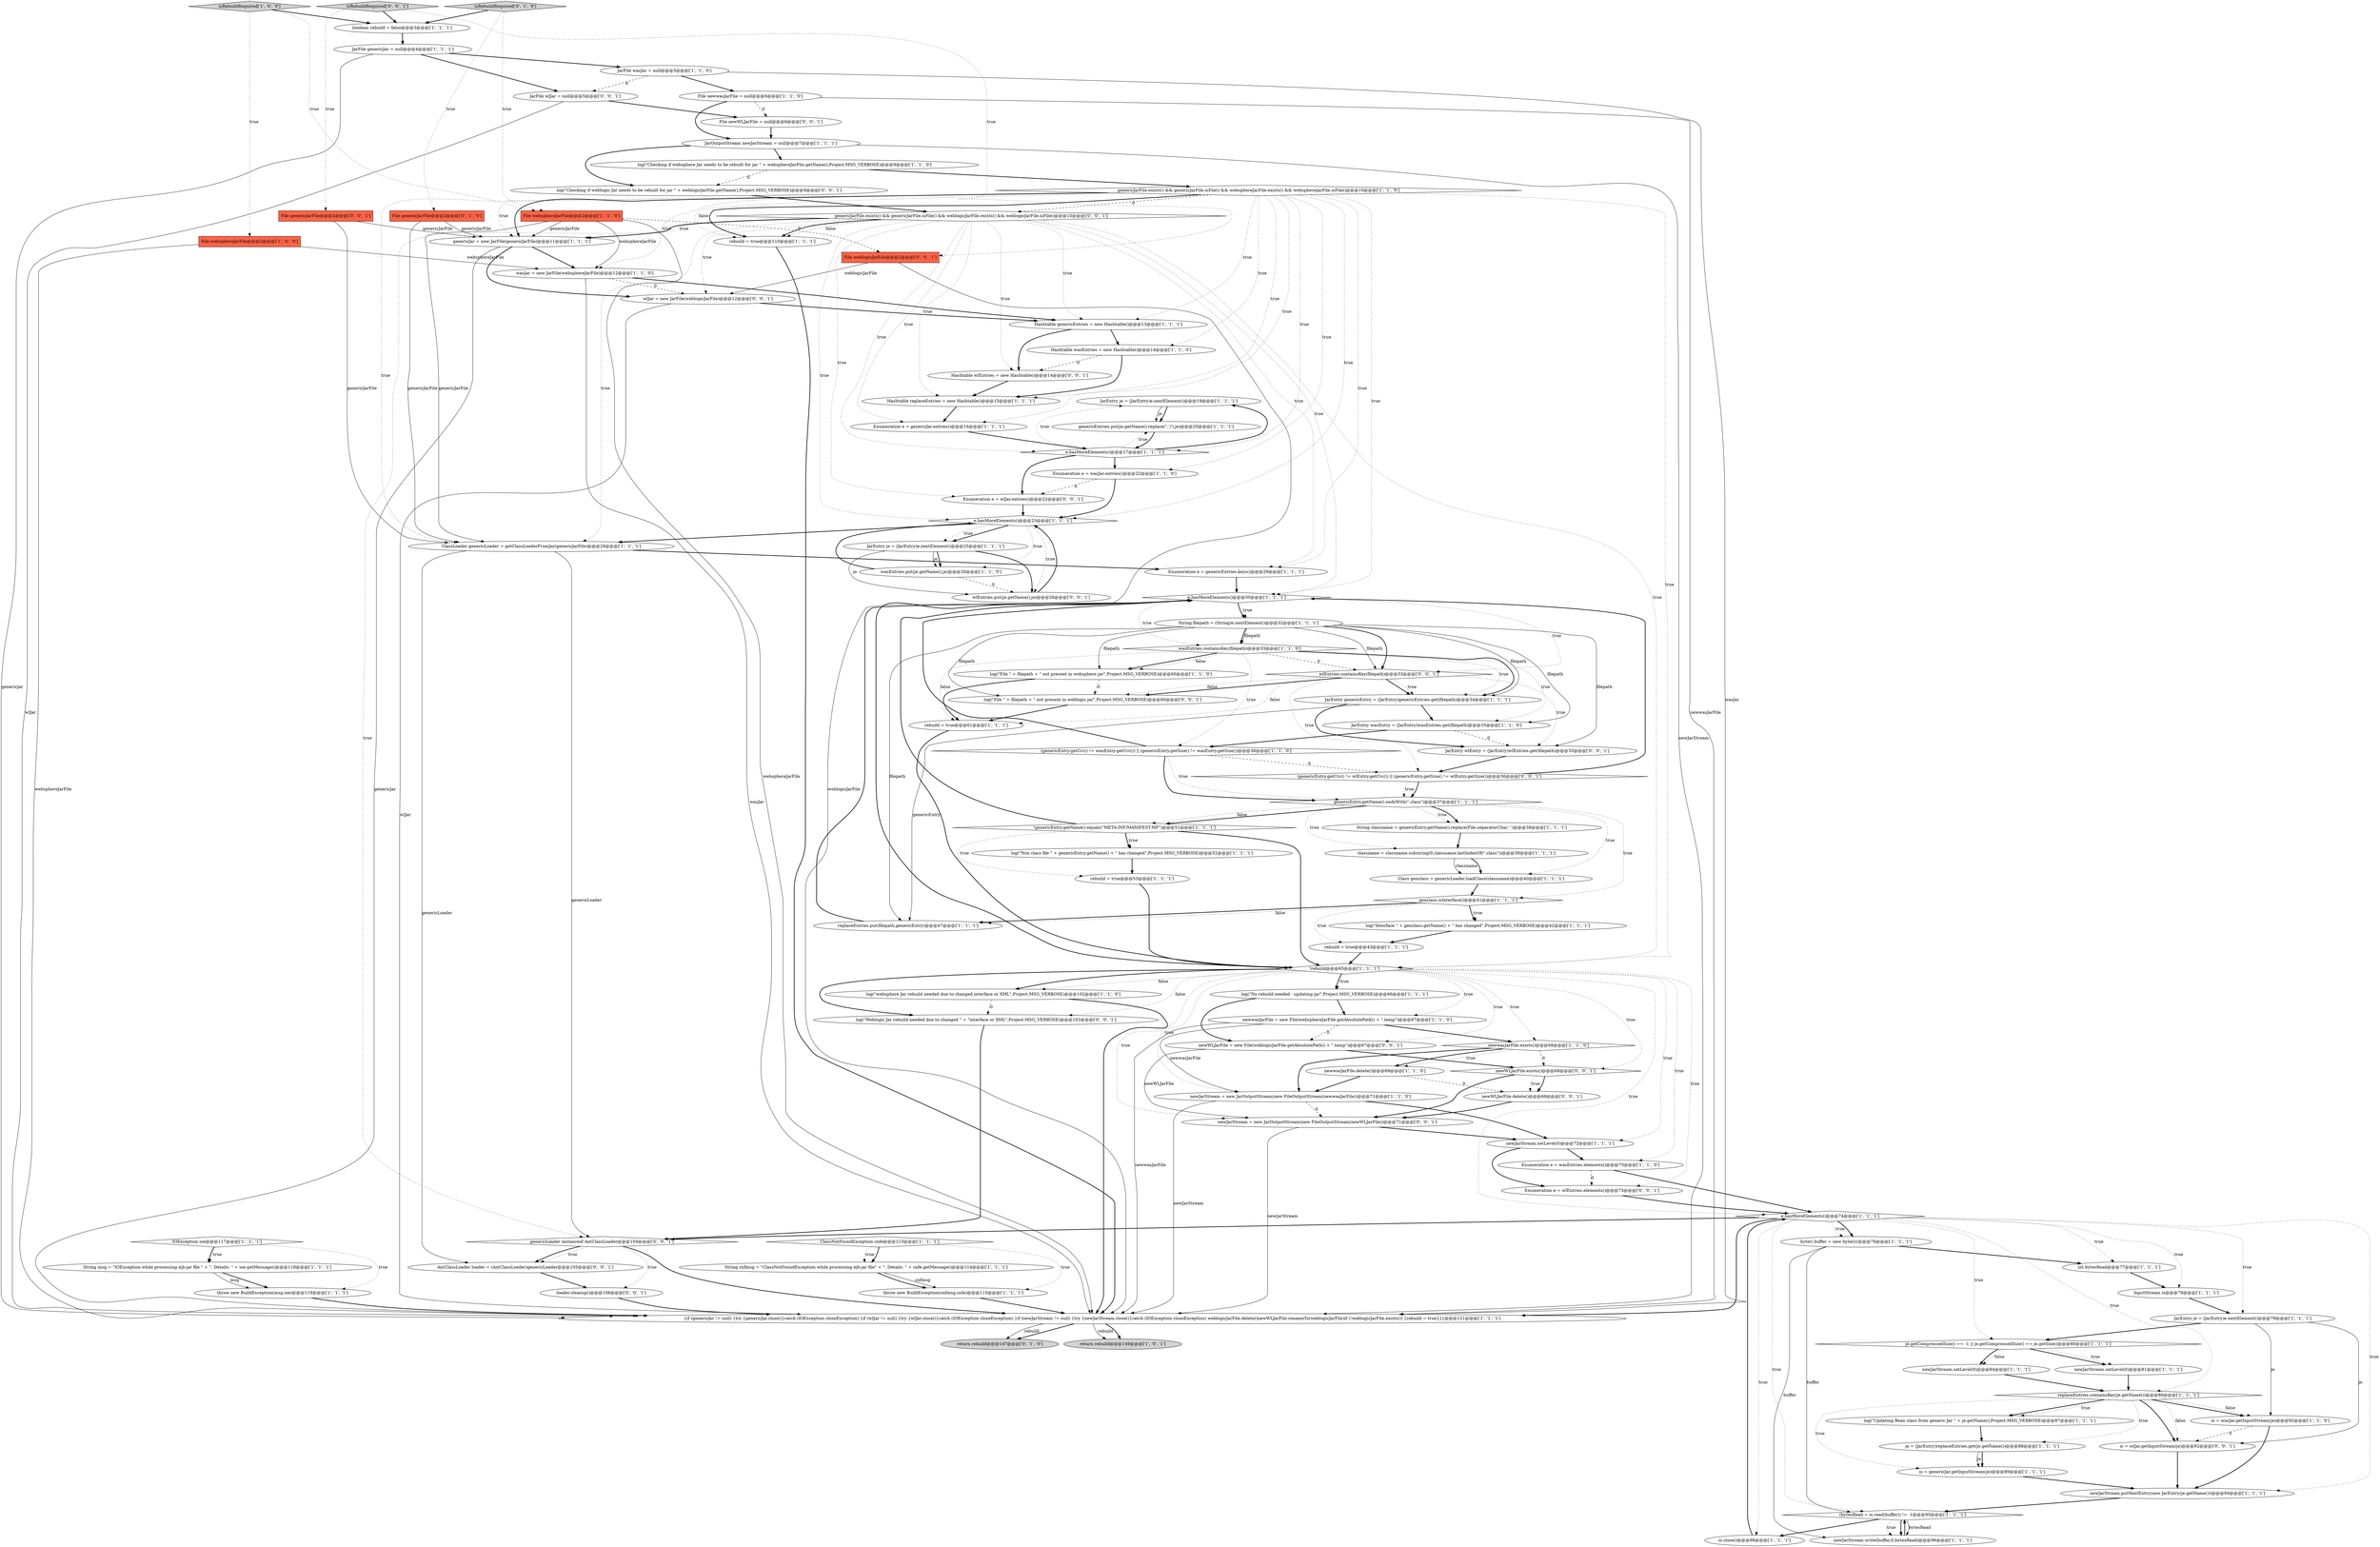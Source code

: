 digraph {
66 [style = filled, label = "JarEntry je = (JarEntry)e.nextElement()@@@19@@@['1', '1', '1']", fillcolor = white, shape = ellipse image = "AAA0AAABBB1BBB"];
82 [style = filled, label = "File genericJarFile@@@2@@@['0', '0', '1']", fillcolor = tomato, shape = box image = "AAA0AAABBB3BBB"];
75 [style = filled, label = "JarOutputStream newJarStream = null@@@7@@@['1', '1', '1']", fillcolor = white, shape = ellipse image = "AAA0AAABBB1BBB"];
2 [style = filled, label = "e.hasMoreElements()@@@74@@@['1', '1', '1']", fillcolor = white, shape = diamond image = "AAA0AAABBB1BBB"];
68 [style = filled, label = "JarEntry genericEntry = (JarEntry)genericEntries.get(filepath)@@@34@@@['1', '1', '1']", fillcolor = white, shape = ellipse image = "AAA0AAABBB1BBB"];
39 [style = filled, label = "log(\"File \" + filepath + \" not present in websphere jar\",Project.MSG_VERBOSE)@@@60@@@['1', '1', '0']", fillcolor = white, shape = ellipse image = "AAA0AAABBB1BBB"];
5 [style = filled, label = "Hashtable wasEntries = new Hashtable()@@@14@@@['1', '1', '0']", fillcolor = white, shape = ellipse image = "AAA0AAABBB1BBB"];
73 [style = filled, label = "newJarStream.setLevel(0)@@@81@@@['1', '1', '1']", fillcolor = white, shape = ellipse image = "AAA0AAABBB1BBB"];
3 [style = filled, label = "log(\"Non class file \" + genericEntry.getName() + \" has changed\",Project.MSG_VERBOSE)@@@52@@@['1', '1', '1']", fillcolor = white, shape = ellipse image = "AAA0AAABBB1BBB"];
93 [style = filled, label = "Enumeration e = wlJar.entries()@@@22@@@['0', '0', '1']", fillcolor = white, shape = ellipse image = "AAA0AAABBB3BBB"];
21 [style = filled, label = "JarFile genericJar = null@@@4@@@['1', '1', '1']", fillcolor = white, shape = ellipse image = "AAA0AAABBB1BBB"];
20 [style = filled, label = "ClassNotFoundException cnfe@@@113@@@['1', '1', '1']", fillcolor = white, shape = diamond image = "AAA0AAABBB1BBB"];
86 [style = filled, label = "genericLoader instanceof AntClassLoader@@@104@@@['0', '0', '1']", fillcolor = white, shape = diamond image = "AAA0AAABBB3BBB"];
47 [style = filled, label = "Enumeration e = wasJar.entries()@@@22@@@['1', '1', '0']", fillcolor = white, shape = ellipse image = "AAA0AAABBB1BBB"];
61 [style = filled, label = "throw new BuildException(msg,ioe)@@@119@@@['1', '1', '1']", fillcolor = white, shape = ellipse image = "AAA0AAABBB1BBB"];
53 [style = filled, label = "rebuild = true@@@53@@@['1', '1', '1']", fillcolor = white, shape = ellipse image = "AAA0AAABBB1BBB"];
85 [style = filled, label = "File weblogicJarFile@@@2@@@['0', '0', '1']", fillcolor = tomato, shape = box image = "AAA0AAABBB3BBB"];
62 [style = filled, label = "newJarStream.write(buffer,0,bytesRead)@@@96@@@['1', '1', '1']", fillcolor = white, shape = ellipse image = "AAA0AAABBB1BBB"];
56 [style = filled, label = "newJarStream.setLevel(0)@@@72@@@['1', '1', '1']", fillcolor = white, shape = ellipse image = "AAA0AAABBB1BBB"];
14 [style = filled, label = "replaceEntries.put(filepath,genericEntry)@@@47@@@['1', '1', '1']", fillcolor = white, shape = ellipse image = "AAA0AAABBB1BBB"];
44 [style = filled, label = "is = genericJar.getInputStream(je)@@@89@@@['1', '1', '1']", fillcolor = white, shape = ellipse image = "AAA0AAABBB1BBB"];
103 [style = filled, label = "newWLJarFile.delete()@@@69@@@['0', '0', '1']", fillcolor = white, shape = ellipse image = "AAA0AAABBB3BBB"];
104 [style = filled, label = "JarEntry wlEntry = (JarEntry)wlEntries.get(filepath)@@@35@@@['0', '0', '1']", fillcolor = white, shape = ellipse image = "AAA0AAABBB3BBB"];
13 [style = filled, label = "JarEntry je = (JarEntry)e.nextElement()@@@79@@@['1', '1', '1']", fillcolor = white, shape = ellipse image = "AAA0AAABBB1BBB"];
23 [style = filled, label = "!genericEntry.getName().equals(\"META-INF/MANIFEST.MF\")@@@51@@@['1', '1', '1']", fillcolor = white, shape = diamond image = "AAA0AAABBB1BBB"];
4 [style = filled, label = "classname = classname.substring(0,classname.lastIndexOf(\".class\"))@@@39@@@['1', '1', '1']", fillcolor = white, shape = ellipse image = "AAA0AAABBB1BBB"];
98 [style = filled, label = "log(\"File \" + filepath + \" not present in weblogic jar\",Project.MSG_VERBOSE)@@@60@@@['0', '0', '1']", fillcolor = white, shape = ellipse image = "AAA0AAABBB3BBB"];
12 [style = filled, label = "throw new BuildException(cnfmsg,cnfe)@@@115@@@['1', '1', '1']", fillcolor = white, shape = ellipse image = "AAA0AAABBB1BBB"];
26 [style = filled, label = "!rebuild@@@65@@@['1', '1', '1']", fillcolor = white, shape = diamond image = "AAA0AAABBB1BBB"];
24 [style = filled, label = "genericJarFile.exists() && genericJarFile.isFile() && websphereJarFile.exists() && websphereJarFile.isFile()@@@10@@@['1', '1', '0']", fillcolor = white, shape = diamond image = "AAA0AAABBB1BBB"];
105 [style = filled, label = "loader.cleanup()@@@106@@@['0', '0', '1']", fillcolor = white, shape = ellipse image = "AAA0AAABBB3BBB"];
33 [style = filled, label = "isRebuildRequired['1', '0', '0']", fillcolor = lightgray, shape = diamond image = "AAA0AAABBB1BBB"];
70 [style = filled, label = "JarFile wasJar = null@@@5@@@['1', '1', '0']", fillcolor = white, shape = ellipse image = "AAA0AAABBB1BBB"];
74 [style = filled, label = "log(\"Interface \" + genclass.getName() + \" has changed\",Project.MSG_VERBOSE)@@@42@@@['1', '1', '1']", fillcolor = white, shape = ellipse image = "AAA0AAABBB1BBB"];
0 [style = filled, label = "Enumeration e = wasEntries.elements()@@@73@@@['1', '1', '0']", fillcolor = white, shape = ellipse image = "AAA0AAABBB1BBB"];
76 [style = filled, label = "rebuild = true@@@43@@@['1', '1', '1']", fillcolor = white, shape = ellipse image = "AAA0AAABBB1BBB"];
77 [style = filled, label = "log(\"websphere Jar rebuild needed due to changed interface or XML\",Project.MSG_VERBOSE)@@@102@@@['1', '1', '0']", fillcolor = white, shape = ellipse image = "AAA0AAABBB1BBB"];
57 [style = filled, label = "newJarStream.setLevel(9)@@@84@@@['1', '1', '1']", fillcolor = white, shape = ellipse image = "AAA0AAABBB1BBB"];
15 [style = filled, label = "newwasJarFile.delete()@@@69@@@['1', '1', '0']", fillcolor = white, shape = ellipse image = "AAA0AAABBB1BBB"];
81 [style = filled, label = "isRebuildRequired['0', '1', '0']", fillcolor = lightgray, shape = diamond image = "AAA0AAABBB2BBB"];
84 [style = filled, label = "log(\"Checking if weblogic Jar needs to be rebuilt for jar \" + weblogicJarFile.getName(),Project.MSG_VERBOSE)@@@9@@@['0', '0', '1']", fillcolor = white, shape = ellipse image = "AAA0AAABBB3BBB"];
92 [style = filled, label = "wlEntries.containsKey(filepath)@@@33@@@['0', '0', '1']", fillcolor = white, shape = diamond image = "AAA0AAABBB3BBB"];
46 [style = filled, label = "genericEntries.put(je.getName().replace('\','/'),je)@@@20@@@['1', '1', '1']", fillcolor = white, shape = ellipse image = "AAA0AAABBB1BBB"];
58 [style = filled, label = "je.getCompressedSize() == -1 || je.getCompressedSize() == je.getSize()@@@80@@@['1', '1', '1']", fillcolor = white, shape = diamond image = "AAA0AAABBB1BBB"];
37 [style = filled, label = "InputStream is@@@78@@@['1', '1', '1']", fillcolor = white, shape = ellipse image = "AAA0AAABBB1BBB"];
43 [style = filled, label = "newwasJarFile = new File(websphereJarFile.getAbsolutePath() + \".temp\")@@@67@@@['1', '1', '0']", fillcolor = white, shape = ellipse image = "AAA0AAABBB1BBB"];
59 [style = filled, label = "Hashtable genericEntries = new Hashtable()@@@13@@@['1', '1', '1']", fillcolor = white, shape = ellipse image = "AAA0AAABBB1BBB"];
63 [style = filled, label = "wasEntries.containsKey(filepath)@@@33@@@['1', '1', '0']", fillcolor = white, shape = diamond image = "AAA0AAABBB1BBB"];
54 [style = filled, label = "replaceEntries.containsKey(je.getName())@@@86@@@['1', '1', '1']", fillcolor = white, shape = diamond image = "AAA0AAABBB1BBB"];
30 [style = filled, label = "newJarStream = new JarOutputStream(new FileOutputStream(newwasJarFile))@@@71@@@['1', '1', '0']", fillcolor = white, shape = ellipse image = "AAA0AAABBB1BBB"];
28 [style = filled, label = "String filepath = (String)e.nextElement()@@@32@@@['1', '1', '1']", fillcolor = white, shape = ellipse image = "AAA0AAABBB1BBB"];
31 [style = filled, label = "IOException ioe@@@117@@@['1', '1', '1']", fillcolor = white, shape = diamond image = "AAA0AAABBB1BBB"];
25 [style = filled, label = "Enumeration e = genericEntries.keys()@@@29@@@['1', '1', '1']", fillcolor = white, shape = ellipse image = "AAA0AAABBB1BBB"];
36 [style = filled, label = "genericJar = new JarFile(genericJarFile)@@@11@@@['1', '1', '1']", fillcolor = white, shape = ellipse image = "AAA0AAABBB1BBB"];
34 [style = filled, label = "ClassLoader genericLoader = getClassLoaderFromJar(genericJarFile)@@@28@@@['1', '1', '1']", fillcolor = white, shape = ellipse image = "AAA0AAABBB1BBB"];
18 [style = filled, label = "String msg = \"IOException while processing ejb-jar file \" + \". Details: \" + ioe.getMessage()@@@118@@@['1', '1', '1']", fillcolor = white, shape = ellipse image = "AAA0AAABBB1BBB"];
72 [style = filled, label = "genericEntry.getName().endsWith(\".class\")@@@37@@@['1', '1', '1']", fillcolor = white, shape = diamond image = "AAA0AAABBB1BBB"];
60 [style = filled, label = "String cnfmsg = \"ClassNotFoundException while processing ejb-jar file\" + \". Details: \" + cnfe.getMessage()@@@114@@@['1', '1', '1']", fillcolor = white, shape = ellipse image = "AAA0AAABBB1BBB"];
22 [style = filled, label = "byte(( buffer = new byte((((@@@76@@@['1', '1', '1']", fillcolor = white, shape = ellipse image = "AAA0AAABBB1BBB"];
17 [style = filled, label = "Class genclass = genericLoader.loadClass(classname)@@@40@@@['1', '1', '1']", fillcolor = white, shape = ellipse image = "AAA0AAABBB1BBB"];
96 [style = filled, label = "log(\"Weblogic Jar rebuild needed due to changed \" + \"interface or XML\",Project.MSG_VERBOSE)@@@102@@@['0', '0', '1']", fillcolor = white, shape = ellipse image = "AAA0AAABBB3BBB"];
29 [style = filled, label = "{if (genericJar != null) {try {genericJar.close()}catch (IOException closeException) }if (wlJar != null) {try {wlJar.close()}catch (IOException closeException) }if (newJarStream != null) {try {newJarStream.close()}catch (IOException closeException) weblogicJarFile.delete()newWLJarFile.renameTo(weblogicJarFile)if (!weblogicJarFile.exists()) {rebuild = true}}}@@@121@@@['1', '1', '1']", fillcolor = white, shape = ellipse image = "AAA0AAABBB1BBB"];
41 [style = filled, label = "JarEntry wasEntry = (JarEntry)wasEntries.get(filepath)@@@35@@@['1', '1', '0']", fillcolor = white, shape = ellipse image = "AAA0AAABBB1BBB"];
83 [style = filled, label = "JarFile wlJar = null@@@5@@@['0', '0', '1']", fillcolor = white, shape = ellipse image = "AAA0AAABBB3BBB"];
45 [style = filled, label = "Enumeration e = genericJar.entries()@@@16@@@['1', '1', '1']", fillcolor = white, shape = ellipse image = "AAA0AAABBB1BBB"];
27 [style = filled, label = "log(\"Checking if websphere Jar needs to be rebuilt for jar \" + websphereJarFile.getName(),Project.MSG_VERBOSE)@@@9@@@['1', '1', '0']", fillcolor = white, shape = ellipse image = "AAA0AAABBB1BBB"];
8 [style = filled, label = "String classname = genericEntry.getName().replace(File.separatorChar,'.')@@@38@@@['1', '1', '1']", fillcolor = white, shape = ellipse image = "AAA0AAABBB1BBB"];
99 [style = filled, label = "newWLJarFile = new File(weblogicJarFile.getAbsolutePath() + \".temp\")@@@67@@@['0', '0', '1']", fillcolor = white, shape = ellipse image = "AAA0AAABBB3BBB"];
7 [style = filled, label = "(genericEntry.getCrc() != wasEntry.getCrc()) || (genericEntry.getSize() != wasEntry.getSize())@@@36@@@['1', '1', '0']", fillcolor = white, shape = diamond image = "AAA0AAABBB1BBB"];
78 [style = filled, label = "JarEntry je = (JarEntry)e.nextElement()@@@25@@@['1', '1', '1']", fillcolor = white, shape = ellipse image = "AAA0AAABBB1BBB"];
64 [style = filled, label = "log(\"No rebuild needed - updating jar\",Project.MSG_VERBOSE)@@@66@@@['1', '1', '1']", fillcolor = white, shape = ellipse image = "AAA0AAABBB1BBB"];
106 [style = filled, label = "isRebuildRequired['0', '0', '1']", fillcolor = lightgray, shape = diamond image = "AAA0AAABBB3BBB"];
97 [style = filled, label = "genericJarFile.exists() && genericJarFile.isFile() && weblogicJarFile.exists() && weblogicJarFile.isFile()@@@10@@@['0', '0', '1']", fillcolor = white, shape = diamond image = "AAA0AAABBB3BBB"];
102 [style = filled, label = "newWLJarFile.exists()@@@68@@@['0', '0', '1']", fillcolor = white, shape = diamond image = "AAA0AAABBB3BBB"];
51 [style = filled, label = "File newwasJarFile = null@@@6@@@['1', '1', '0']", fillcolor = white, shape = ellipse image = "AAA0AAABBB1BBB"];
67 [style = filled, label = "File websphereJarFile@@@2@@@['1', '1', '0']", fillcolor = tomato, shape = box image = "AAA0AAABBB1BBB"];
11 [style = filled, label = "je = (JarEntry)replaceEntries.get(je.getName())@@@88@@@['1', '1', '1']", fillcolor = white, shape = ellipse image = "AAA0AAABBB1BBB"];
38 [style = filled, label = "is.close()@@@98@@@['1', '1', '1']", fillcolor = white, shape = ellipse image = "AAA0AAABBB1BBB"];
80 [style = filled, label = "return rebuild@@@147@@@['0', '1', '0']", fillcolor = lightgray, shape = ellipse image = "AAA0AAABBB2BBB"];
55 [style = filled, label = "rebuild = true@@@110@@@['1', '1', '1']", fillcolor = white, shape = ellipse image = "AAA0AAABBB1BBB"];
90 [style = filled, label = "File newWLJarFile = null@@@6@@@['0', '0', '1']", fillcolor = white, shape = ellipse image = "AAA0AAABBB3BBB"];
42 [style = filled, label = "rebuild = true@@@61@@@['1', '1', '1']", fillcolor = white, shape = ellipse image = "AAA0AAABBB1BBB"];
49 [style = filled, label = "newJarStream.putNextEntry(new JarEntry(je.getName()))@@@94@@@['1', '1', '1']", fillcolor = white, shape = ellipse image = "AAA0AAABBB1BBB"];
100 [style = filled, label = "is = wlJar.getInputStream(je)@@@92@@@['0', '0', '1']", fillcolor = white, shape = ellipse image = "AAA0AAABBB3BBB"];
91 [style = filled, label = "newJarStream = new JarOutputStream(new FileOutputStream(newWLJarFile))@@@71@@@['0', '0', '1']", fillcolor = white, shape = ellipse image = "AAA0AAABBB3BBB"];
48 [style = filled, label = "boolean rebuild = false@@@3@@@['1', '1', '1']", fillcolor = white, shape = ellipse image = "AAA0AAABBB1BBB"];
65 [style = filled, label = "e.hasMoreElements()@@@30@@@['1', '1', '1']", fillcolor = white, shape = diamond image = "AAA0AAABBB1BBB"];
1 [style = filled, label = "e.hasMoreElements()@@@23@@@['1', '1', '1']", fillcolor = white, shape = diamond image = "AAA0AAABBB1BBB"];
32 [style = filled, label = "genclass.isInterface()@@@41@@@['1', '1', '1']", fillcolor = white, shape = diamond image = "AAA0AAABBB1BBB"];
50 [style = filled, label = "int bytesRead@@@77@@@['1', '1', '1']", fillcolor = white, shape = ellipse image = "AAA0AAABBB1BBB"];
71 [style = filled, label = "wasEntries.put(je.getName(),je)@@@26@@@['1', '1', '0']", fillcolor = white, shape = ellipse image = "AAA0AAABBB1BBB"];
94 [style = filled, label = "Enumeration e = wlEntries.elements()@@@73@@@['0', '0', '1']", fillcolor = white, shape = ellipse image = "AAA0AAABBB3BBB"];
69 [style = filled, label = "e.hasMoreElements()@@@17@@@['1', '1', '1']", fillcolor = white, shape = diamond image = "AAA0AAABBB1BBB"];
89 [style = filled, label = "(genericEntry.getCrc() != wlEntry.getCrc()) || (genericEntry.getSize() != wlEntry.getSize())@@@36@@@['0', '0', '1']", fillcolor = white, shape = diamond image = "AAA0AAABBB3BBB"];
87 [style = filled, label = "AntClassLoader loader = (AntClassLoader)genericLoader@@@105@@@['0', '0', '1']", fillcolor = white, shape = ellipse image = "AAA0AAABBB3BBB"];
10 [style = filled, label = "(bytesRead = is.read(buffer)) != -1@@@95@@@['1', '1', '1']", fillcolor = white, shape = diamond image = "AAA0AAABBB1BBB"];
101 [style = filled, label = "Hashtable wlEntries = new Hashtable()@@@14@@@['0', '0', '1']", fillcolor = white, shape = ellipse image = "AAA0AAABBB3BBB"];
19 [style = filled, label = "log(\"Updating Bean class from generic Jar \" + je.getName(),Project.MSG_VERBOSE)@@@87@@@['1', '1', '1']", fillcolor = white, shape = ellipse image = "AAA0AAABBB1BBB"];
9 [style = filled, label = "wasJar = new JarFile(websphereJarFile)@@@12@@@['1', '1', '0']", fillcolor = white, shape = ellipse image = "AAA0AAABBB1BBB"];
40 [style = filled, label = "is = wasJar.getInputStream(je)@@@92@@@['1', '1', '0']", fillcolor = white, shape = ellipse image = "AAA0AAABBB1BBB"];
79 [style = filled, label = "File genericJarFile@@@2@@@['0', '1', '0']", fillcolor = tomato, shape = box image = "AAA0AAABBB2BBB"];
35 [style = filled, label = "newwasJarFile.exists()@@@68@@@['1', '1', '0']", fillcolor = white, shape = diamond image = "AAA0AAABBB1BBB"];
88 [style = filled, label = "wlEntries.put(je.getName(),je)@@@26@@@['0', '0', '1']", fillcolor = white, shape = ellipse image = "AAA0AAABBB3BBB"];
95 [style = filled, label = "wlJar = new JarFile(weblogicJarFile)@@@12@@@['0', '0', '1']", fillcolor = white, shape = ellipse image = "AAA0AAABBB3BBB"];
6 [style = filled, label = "Hashtable replaceEntries = new Hashtable()@@@15@@@['1', '1', '1']", fillcolor = white, shape = ellipse image = "AAA0AAABBB1BBB"];
52 [style = filled, label = "File websphereJarFile@@@2@@@['1', '0', '0']", fillcolor = tomato, shape = box image = "AAA0AAABBB1BBB"];
16 [style = filled, label = "return rebuild@@@149@@@['1', '0', '1']", fillcolor = lightgray, shape = ellipse image = "AAA0AAABBB1BBB"];
24->6 [style = dotted, label="true"];
97->36 [style = bold, label=""];
99->102 [style = bold, label=""];
40->49 [style = bold, label=""];
33->67 [style = dotted, label="true"];
97->65 [style = dotted, label="true"];
68->104 [style = bold, label=""];
52->9 [style = solid, label="websphereJarFile"];
63->92 [style = dashed, label="0"];
2->22 [style = dotted, label="true"];
24->25 [style = dotted, label="true"];
97->25 [style = dotted, label="true"];
92->104 [style = dotted, label="true"];
22->62 [style = solid, label="buffer"];
100->49 [style = bold, label=""];
79->34 [style = solid, label="genericJarFile"];
73->54 [style = bold, label=""];
14->65 [style = bold, label=""];
28->92 [style = bold, label=""];
19->11 [style = bold, label=""];
7->89 [style = dashed, label="0"];
2->37 [style = dotted, label="true"];
97->6 [style = dotted, label="true"];
10->62 [style = solid, label="bytesRead"];
70->51 [style = bold, label=""];
63->41 [style = dotted, label="true"];
34->87 [style = solid, label="genericLoader"];
58->73 [style = bold, label=""];
54->19 [style = bold, label=""];
7->72 [style = bold, label=""];
102->103 [style = bold, label=""];
20->60 [style = bold, label=""];
26->56 [style = dotted, label="true"];
1->88 [style = dotted, label="true"];
35->15 [style = dotted, label="true"];
21->83 [style = bold, label=""];
18->61 [style = bold, label=""];
1->78 [style = bold, label=""];
26->30 [style = dotted, label="true"];
43->35 [style = bold, label=""];
49->10 [style = bold, label=""];
97->101 [style = dotted, label="true"];
75->29 [style = solid, label="newJarStream"];
24->65 [style = dotted, label="true"];
29->16 [style = solid, label="rebuild"];
72->8 [style = dotted, label="true"];
26->77 [style = bold, label=""];
91->29 [style = solid, label="newJarStream"];
33->48 [style = bold, label=""];
48->21 [style = bold, label=""];
4->17 [style = solid, label="classname"];
78->71 [style = bold, label=""];
67->34 [style = solid, label="genericJarFile"];
26->96 [style = bold, label=""];
70->83 [style = dashed, label="0"];
78->88 [style = solid, label="je"];
21->29 [style = solid, label="genericJar"];
97->95 [style = dotted, label="true"];
2->50 [style = dotted, label="true"];
8->4 [style = bold, label=""];
40->100 [style = dashed, label="0"];
36->29 [style = solid, label="genericJar"];
60->12 [style = solid, label="cnfmsg"];
28->68 [style = solid, label="filepath"];
67->9 [style = solid, label="websphereJarFile"];
26->64 [style = bold, label=""];
64->43 [style = bold, label=""];
28->39 [style = solid, label="filepath"];
83->90 [style = bold, label=""];
24->5 [style = dotted, label="true"];
89->72 [style = bold, label=""];
92->98 [style = bold, label=""];
88->1 [style = bold, label=""];
57->54 [style = bold, label=""];
65->28 [style = dotted, label="true"];
2->10 [style = dotted, label="true"];
66->46 [style = bold, label=""];
86->29 [style = bold, label=""];
92->89 [style = dotted, label="true"];
36->9 [style = bold, label=""];
10->62 [style = dotted, label="true"];
55->29 [style = bold, label=""];
54->19 [style = dotted, label="true"];
97->45 [style = dotted, label="true"];
81->48 [style = bold, label=""];
2->49 [style = dotted, label="true"];
23->65 [style = bold, label=""];
26->2 [style = dotted, label="true"];
24->55 [style = bold, label=""];
50->37 [style = bold, label=""];
11->44 [style = bold, label=""];
72->8 [style = bold, label=""];
22->50 [style = bold, label=""];
20->60 [style = dotted, label="true"];
82->34 [style = solid, label="genericJarFile"];
43->30 [style = solid, label="newwasJarFile"];
67->85 [style = dashed, label="0"];
28->63 [style = solid, label="filepath"];
71->88 [style = dashed, label="0"];
103->91 [style = bold, label=""];
23->3 [style = bold, label=""];
97->1 [style = dotted, label="true"];
97->26 [style = dotted, label="true"];
44->49 [style = bold, label=""];
29->80 [style = bold, label=""];
58->57 [style = dotted, label="false"];
26->96 [style = dotted, label="false"];
102->91 [style = bold, label=""];
2->58 [style = dotted, label="true"];
51->75 [style = bold, label=""];
69->46 [style = dotted, label="true"];
54->100 [style = dotted, label="false"];
72->32 [style = dotted, label="true"];
28->104 [style = solid, label="filepath"];
3->53 [style = bold, label=""];
26->77 [style = dotted, label="false"];
86->105 [style = dotted, label="true"];
38->2 [style = bold, label=""];
97->86 [style = dotted, label="true"];
26->43 [style = dotted, label="true"];
39->98 [style = dashed, label="0"];
32->76 [style = dotted, label="true"];
58->73 [style = dotted, label="true"];
28->63 [style = bold, label=""];
28->92 [style = solid, label="filepath"];
12->29 [style = bold, label=""];
91->56 [style = bold, label=""];
99->91 [style = solid, label="newWLJarFile"];
5->6 [style = bold, label=""];
84->97 [style = bold, label=""];
54->100 [style = bold, label=""];
24->26 [style = dotted, label="true"];
63->7 [style = dotted, label="true"];
28->41 [style = solid, label="filepath"];
24->59 [style = dotted, label="true"];
81->67 [style = dotted, label="true"];
97->59 [style = dotted, label="true"];
24->34 [style = dotted, label="true"];
70->29 [style = solid, label="wasJar"];
86->87 [style = dotted, label="true"];
47->93 [style = dashed, label="0"];
23->3 [style = dotted, label="true"];
2->86 [style = bold, label=""];
76->26 [style = bold, label=""];
67->36 [style = solid, label="genericJarFile"];
26->91 [style = dotted, label="true"];
9->29 [style = solid, label="wasJar"];
97->55 [style = bold, label=""];
29->80 [style = solid, label="rebuild"];
61->29 [style = bold, label=""];
37->13 [style = bold, label=""];
23->53 [style = dotted, label="true"];
25->65 [style = bold, label=""];
39->42 [style = bold, label=""];
11->44 [style = solid, label="je"];
28->98 [style = solid, label="filepath"];
71->1 [style = bold, label=""];
29->16 [style = bold, label=""];
69->93 [style = bold, label=""];
63->68 [style = dotted, label="true"];
63->39 [style = bold, label=""];
47->1 [style = bold, label=""];
72->23 [style = bold, label=""];
60->12 [style = bold, label=""];
35->102 [style = dashed, label="0"];
78->88 [style = bold, label=""];
65->26 [style = bold, label=""];
54->40 [style = bold, label=""];
30->29 [style = solid, label="newJarStream"];
92->68 [style = bold, label=""];
65->92 [style = dotted, label="true"];
106->82 [style = dotted, label="true"];
4->17 [style = bold, label=""];
72->23 [style = dotted, label="false"];
68->14 [style = solid, label="genericEntry"];
33->52 [style = dotted, label="true"];
35->15 [style = bold, label=""];
7->72 [style = dotted, label="true"];
41->104 [style = dashed, label="0"];
13->40 [style = solid, label="je"];
24->47 [style = dotted, label="true"];
106->48 [style = bold, label=""];
54->44 [style = dotted, label="true"];
43->29 [style = solid, label="newwasJarFile"];
58->57 [style = bold, label=""];
96->86 [style = bold, label=""];
52->29 [style = solid, label="websphereJarFile"];
32->14 [style = bold, label=""];
101->6 [style = bold, label=""];
1->71 [style = dotted, label="true"];
59->5 [style = bold, label=""];
69->66 [style = dotted, label="true"];
92->98 [style = dotted, label="false"];
31->18 [style = dotted, label="true"];
72->17 [style = dotted, label="true"];
87->105 [style = bold, label=""];
30->91 [style = dashed, label="0"];
72->4 [style = dotted, label="true"];
104->89 [style = bold, label=""];
67->29 [style = solid, label="websphereJarFile"];
34->86 [style = solid, label="genericLoader"];
10->62 [style = bold, label=""];
27->84 [style = dashed, label="0"];
1->34 [style = bold, label=""];
1->78 [style = dotted, label="true"];
65->28 [style = bold, label=""];
85->95 [style = solid, label="weblogicJarFile"];
9->59 [style = bold, label=""];
26->94 [style = dotted, label="true"];
22->10 [style = solid, label="buffer"];
51->29 [style = solid, label="newwasJarFile"];
53->26 [style = bold, label=""];
59->101 [style = bold, label=""];
24->69 [style = dotted, label="true"];
97->93 [style = dotted, label="true"];
97->55 [style = dotted, label="false"];
24->45 [style = dotted, label="true"];
77->96 [style = dashed, label="0"];
27->24 [style = bold, label=""];
26->35 [style = dotted, label="true"];
18->61 [style = solid, label="msg"];
46->69 [style = bold, label=""];
69->66 [style = bold, label=""];
35->30 [style = bold, label=""];
24->36 [style = dotted, label="true"];
26->64 [style = dotted, label="true"];
2->54 [style = dotted, label="true"];
102->103 [style = dotted, label="true"];
66->46 [style = solid, label="je"];
15->103 [style = dashed, label="0"];
10->38 [style = bold, label=""];
97->36 [style = dotted, label="true"];
98->42 [style = bold, label=""];
26->99 [style = dotted, label="true"];
24->55 [style = dotted, label="false"];
24->1 [style = dotted, label="true"];
42->26 [style = bold, label=""];
56->94 [style = bold, label=""];
32->74 [style = bold, label=""];
34->25 [style = bold, label=""];
41->7 [style = bold, label=""];
78->71 [style = solid, label="je"];
51->90 [style = dashed, label="0"];
75->84 [style = bold, label=""];
93->1 [style = bold, label=""];
63->42 [style = dotted, label="false"];
97->69 [style = dotted, label="true"];
0->2 [style = bold, label=""];
9->95 [style = dashed, label="0"];
23->26 [style = bold, label=""];
54->11 [style = dotted, label="true"];
24->9 [style = dotted, label="true"];
105->29 [style = bold, label=""];
56->0 [style = bold, label=""];
62->10 [style = bold, label=""];
31->18 [style = bold, label=""];
24->97 [style = dashed, label="0"];
45->69 [style = bold, label=""];
15->30 [style = bold, label=""];
17->32 [style = bold, label=""];
64->99 [style = bold, label=""];
13->58 [style = bold, label=""];
82->36 [style = solid, label="genericJarFile"];
94->2 [style = bold, label=""];
54->40 [style = dotted, label="false"];
95->29 [style = solid, label="wlJar"];
21->70 [style = bold, label=""];
7->65 [style = bold, label=""];
86->87 [style = bold, label=""];
92->42 [style = dotted, label="false"];
32->74 [style = dotted, label="true"];
24->36 [style = bold, label=""];
90->75 [style = bold, label=""];
31->61 [style = dotted, label="true"];
83->29 [style = solid, label="wlJar"];
106->85 [style = dotted, label="true"];
32->14 [style = dotted, label="false"];
63->68 [style = bold, label=""];
43->99 [style = dashed, label="0"];
92->68 [style = dotted, label="true"];
13->100 [style = solid, label="je"];
79->36 [style = solid, label="genericJarFile"];
69->47 [style = bold, label=""];
95->59 [style = bold, label=""];
30->56 [style = bold, label=""];
89->65 [style = bold, label=""];
63->39 [style = dotted, label="false"];
28->14 [style = solid, label="filepath"];
5->101 [style = dashed, label="0"];
20->12 [style = dotted, label="true"];
2->38 [style = dotted, label="true"];
36->95 [style = bold, label=""];
68->41 [style = bold, label=""];
2->22 [style = bold, label=""];
26->102 [style = dotted, label="true"];
85->29 [style = solid, label="weblogicJarFile"];
6->45 [style = bold, label=""];
75->27 [style = bold, label=""];
2->29 [style = bold, label=""];
65->63 [style = dotted, label="true"];
77->29 [style = bold, label=""];
81->79 [style = dotted, label="true"];
97->34 [style = dotted, label="true"];
2->13 [style = dotted, label="true"];
89->72 [style = dotted, label="true"];
26->0 [style = dotted, label="true"];
74->76 [style = bold, label=""];
0->94 [style = dashed, label="0"];
}
